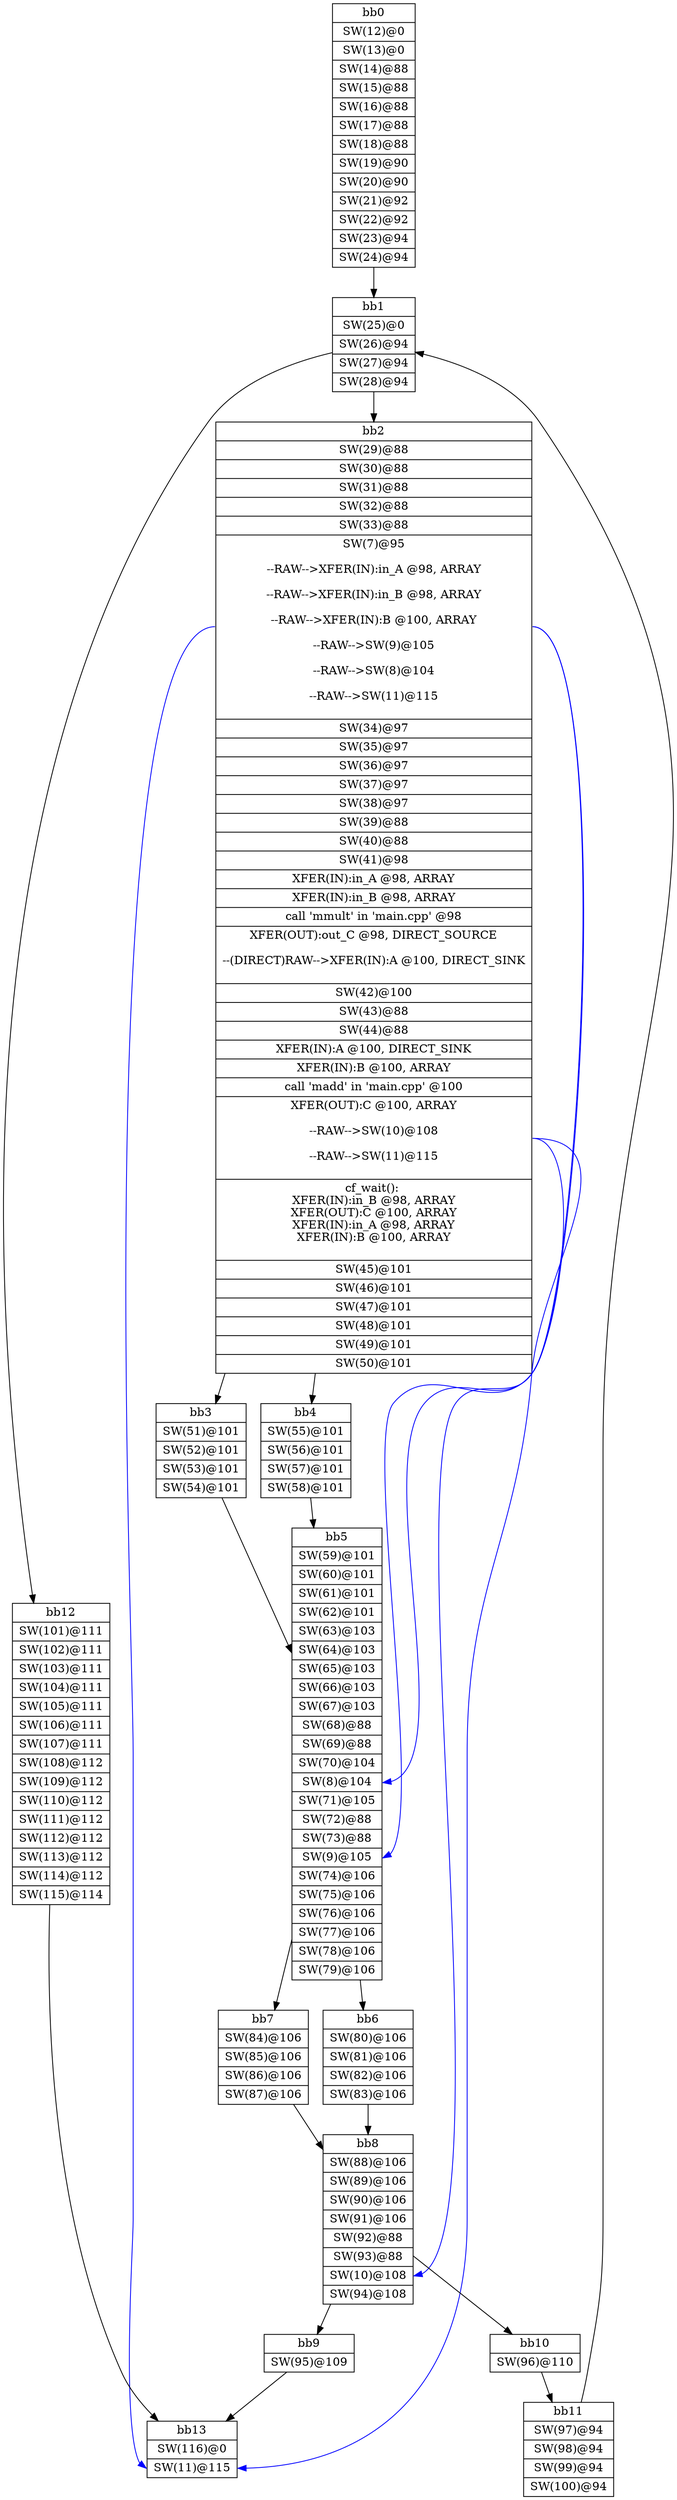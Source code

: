 digraph CDFG {
node [shape=record];
bb0 [shape=record, label = "{bb0|<x0000000000CAA420>SW(12)@0\n|<x0000000000CAA2C0>SW(13)@0\n|<x0000000000CAA0B0>SW(14)@88\n|<x0000000000CAA000>SW(15)@88\n|<x0000000000CAB1E0>SW(16)@88\n|<x0000000000CAB290>SW(17)@88\n|<x0000000000CAB340>SW(18)@88\n|<x0000000000CAB3F0>SW(19)@90\n|<x0000000000CAB4A0>SW(20)@90\n|<x0000000000CAB550>SW(21)@92\n|<x0000000000CAB600>SW(22)@92\n|<x0000000000CAB6B0>SW(23)@94\n|<x0000000000CAB760>SW(24)@94\n}"];
bb1 [shape=record, label = "{bb1|<x0000000000CAB810>SW(25)@0\n|<x0000000000CAB8C0>SW(26)@94\n|<x0000000000CAB970>SW(27)@94\n|<x0000000000CABA20>SW(28)@94\n}"];
bb2 [shape=record, label = "{bb2|<x0000000000CABAD0>SW(29)@88\n|<x0000000000CABB80>SW(30)@88\n|<x0000000000CABC30>SW(31)@88\n|<x0000000000CABCE0>SW(32)@88\n|<x0000000000CABD90>SW(33)@88\n|<x0000000000CAA8F0>SW(7)@95\n\n--RAW--\>XFER(IN):in_A @98, ARRAY\n\n--RAW--\>XFER(IN):in_B @98, ARRAY\n\n--RAW--\>XFER(IN):B @100, ARRAY\n\n--RAW--\>SW(9)@105\n\n--RAW--\>SW(8)@104\n\n--RAW--\>SW(11)@115\n\n|<x0000000000CABE40>SW(34)@97\n|<x0000000000CABEF0>SW(35)@97\n|<x0000000000C941C0>SW(36)@97\n|<x0000000000C94740>SW(37)@97\n|<x0000000000C94690>SW(38)@97\n|<x0000000000C945E0>SW(39)@88\n|<x0000000000C94530>SW(40)@88\n|<x0000000000C94480>SW(41)@98\n|<x0000000001609A20>XFER(IN):in_A @98, ARRAY\n|<x0000000001609AE0>XFER(IN):in_B @98, ARRAY\n|<x0000000000CAF470>call 'mmult' in 'main.cpp' @98\n|<x0000000001609BA0>XFER(OUT):out_C @98, DIRECT_SOURCE\n\n--(DIRECT)RAW--\>XFER(IN):A @100, DIRECT_SINK\n\n|<x0000000000C943D0>SW(42)@100\n|<x0000000000C94320>SW(43)@88\n|<x0000000000C94270>SW(44)@88\n|<x0000000001609C60>XFER(IN):A @100, DIRECT_SINK\n|<x0000000001609D20>XFER(IN):B @100, ARRAY\n|<x0000000000CAF390>call 'madd' in 'main.cpp' @100\n|<x0000000001609DE0>XFER(OUT):C @100, ARRAY\n\n--RAW--\>SW(10)@108\n\n--RAW--\>SW(11)@115\n\n|<x00000000016166F0>cf_wait(): \nXFER(IN):in_B @98, ARRAY\nXFER(OUT):C @100, ARRAY\nXFER(IN):in_A @98, ARRAY\nXFER(IN):B @100, ARRAY\n\n|<x0000000000C93AE0>SW(45)@101\n|<x0000000000C93820>SW(46)@101\n|<x0000000000C93560>SW(47)@101\n|<x0000000000C931F0>SW(48)@101\n|<x0000000000C93140>SW(49)@101\n|<x0000000000C93090>SW(50)@101\n}"];
bb3 [shape=record, label = "{bb3|<x0000000000C92F30>SW(51)@101\n|<x0000000000C92DD0>SW(52)@101\n|<x0000000000C92C70>SW(53)@101\n|<x0000000000C92BC0>SW(54)@101\n}"];
bb4 [shape=record, label = "{bb4|<x0000000000C92FE0>SW(55)@101\n|<x0000000000C92B10>SW(56)@101\n|<x0000000000C92A60>SW(57)@101\n|<x0000000000C9FC00>SW(58)@101\n}"];
bb5 [shape=record, label = "{bb5|<x0000000000C9FB50>SW(59)@101\n|<x0000000000C9FAA0>SW(60)@101\n|<x0000000000C9F9F0>SW(61)@101\n|<x0000000000C9F310>SW(62)@101\n|<x0000000000C9F260>SW(63)@103\n|<x0000000000C9F1B0>SW(64)@103\n|<x0000000000C9EB80>SW(65)@103\n|<x0000000000C9EAD0>SW(66)@103\n|<x0000000000C9EA20>SW(67)@103\n|<x0000000000C9E970>SW(68)@88\n|<x0000000000C9E8C0>SW(69)@88\n|<x0000000000C9E810>SW(70)@104\n|<x0000000000CAA840>SW(8)@104\n|<x0000000000C9E760>SW(71)@105\n|<x0000000000C31EE0>SW(72)@88\n|<x0000000000C31E30>SW(73)@88\n|<x0000000000CAA790>SW(9)@105\n|<x0000000000C31CD0>SW(74)@106\n|<x0000000000C31B70>SW(75)@106\n|<x0000000000C31AC0>SW(76)@106\n|<x0000000000C31A10>SW(77)@106\n|<x0000000000C31960>SW(78)@106\n|<x0000000000C31750>SW(79)@106\n}"];
bb6 [shape=record, label = "{bb6|<x0000000000C316A0>SW(80)@106\n|<x0000000000C315F0>SW(81)@106\n|<x0000000000C31540>SW(82)@106\n|<x0000000000C31490>SW(83)@106\n}"];
bb7 [shape=record, label = "{bb7|<x0000000001615040>SW(84)@106\n|<x00000000016150F0>SW(85)@106\n|<x00000000016151A0>SW(86)@106\n|<x0000000001615250>SW(87)@106\n}"];
bb8 [shape=record, label = "{bb8|<x0000000001615300>SW(88)@106\n|<x00000000016153B0>SW(89)@106\n|<x0000000001615460>SW(90)@106\n|<x0000000001615510>SW(91)@106\n|<x00000000016155C0>SW(92)@88\n|<x0000000001615670>SW(93)@88\n|<x0000000000CAA6E0>SW(10)@108\n|<x0000000001615720>SW(94)@108\n}"];
bb9 [shape=record, label = "{bb9|<x00000000016157D0>SW(95)@109\n}"];
bb10 [shape=record, label = "{bb10|<x0000000001615880>SW(96)@110\n}"];
bb11 [shape=record, label = "{bb11|<x0000000001615930>SW(97)@94\n|<x00000000016159E0>SW(98)@94\n|<x0000000001615A90>SW(99)@94\n|<x0000000001615B40>SW(100)@94\n}"];
bb12 [shape=record, label = "{bb12|<x0000000001615BF0>SW(101)@111\n|<x0000000001615CA0>SW(102)@111\n|<x0000000001615D50>SW(103)@111\n|<x0000000001615E00>SW(104)@111\n|<x0000000001615EB0>SW(105)@111\n|<x0000000001615F60>SW(106)@111\n|<x0000000001616010>SW(107)@111\n|<x00000000016160C0>SW(108)@112\n|<x0000000001616170>SW(109)@112\n|<x0000000001616220>SW(110)@112\n|<x00000000016162D0>SW(111)@112\n|<x0000000001616380>SW(112)@112\n|<x0000000001616430>SW(113)@112\n|<x00000000016164E0>SW(114)@112\n|<x0000000001616590>SW(115)@114\n}"];
bb13 [shape=record, label = "{bb13|<x0000000001616640>SW(116)@0\n|<x0000000000CAA630>SW(11)@115\n}"];
bb0 -> bb1
bb1 -> bb2
bb1 -> bb12
bb2 -> bb3
bb2 -> bb4
bb3 -> bb5
bb4 -> bb5
bb5 -> bb6
bb5 -> bb7
bb6 -> bb8
bb7 -> bb8
bb8 -> bb10
bb8 -> bb9
bb9 -> bb13
bb10 -> bb11
bb11 -> bb1
bb12 -> bb13
bb2:x0000000000CAA8F0 -> bb5:x0000000000CAA790[color=blue]
bb2:x0000000000CAA8F0 -> bb5:x0000000000CAA840[color=blue]
bb2:x0000000000CAA8F0 -> bb13:x0000000000CAA630[color=blue]
bb2:x0000000001609DE0 -> bb8:x0000000000CAA6E0[color=blue]
bb2:x0000000001609DE0 -> bb13:x0000000000CAA630[color=blue]
}

